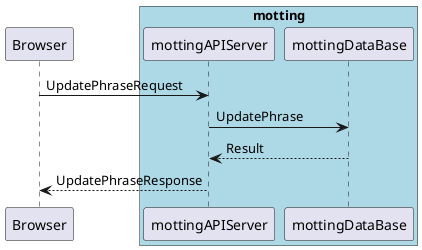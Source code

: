 @startuml update_phrase
participant Browser
box "motting" #LightBlue
participant mottingAPIServer as api
participant mottingDataBase as apidb
end box

Browser -> api: UpdatePhraseRequest
api -> apidb:  UpdatePhrase
apidb --> api: Result
api --> Browser:  UpdatePhraseResponse
@enduml
